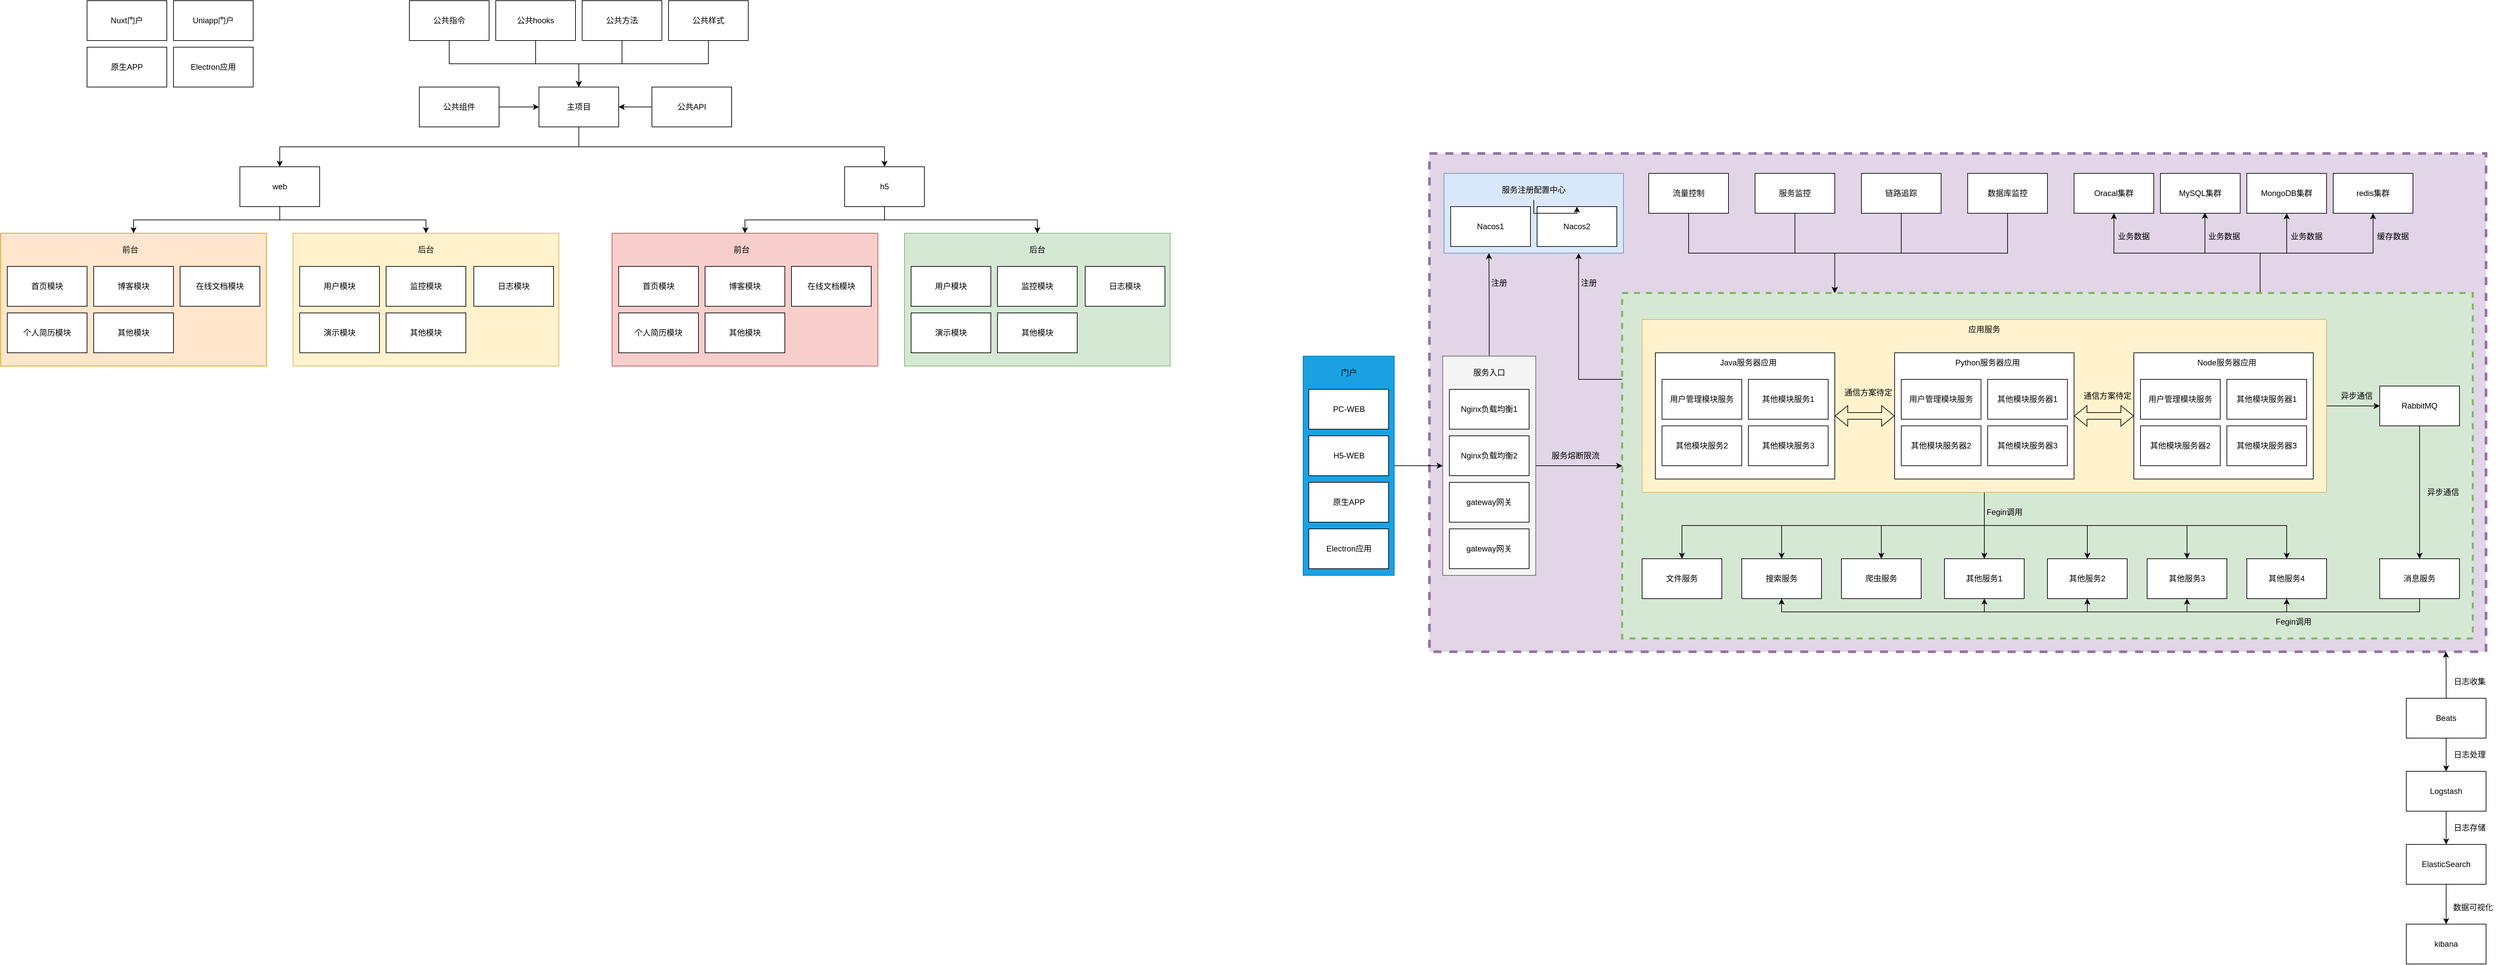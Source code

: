 <mxfile version="20.5.3" type="github">
  <diagram id="kWM6Devj3ZmCq5ZHhV0W" name="第 1 页">
    <mxGraphModel dx="3539" dy="1270" grid="1" gridSize="10" guides="1" tooltips="1" connect="1" arrows="1" fold="1" page="1" pageScale="1" pageWidth="1169" pageHeight="827" math="0" shadow="0">
      <root>
        <mxCell id="0" />
        <mxCell id="1" parent="0" />
        <mxCell id="HBnFO21-F81Gqix5t91M-166" value="" style="rounded=0;whiteSpace=wrap;html=1;strokeWidth=4;fillColor=#e1d5e7;dashed=1;strokeColor=#9673a6;" vertex="1" parent="1">
          <mxGeometry x="1770" y="340" width="1590" height="750" as="geometry" />
        </mxCell>
        <mxCell id="HBnFO21-F81Gqix5t91M-153" style="edgeStyle=orthogonalEdgeStyle;rounded=0;orthogonalLoop=1;jettySize=auto;html=1;exitX=0;exitY=0.25;exitDx=0;exitDy=0;entryX=0.75;entryY=1;entryDx=0;entryDy=0;" edge="1" parent="1" source="HBnFO21-F81Gqix5t91M-130" target="HBnFO21-F81Gqix5t91M-139">
          <mxGeometry relative="1" as="geometry" />
        </mxCell>
        <mxCell id="HBnFO21-F81Gqix5t91M-189" style="edgeStyle=orthogonalEdgeStyle;rounded=0;orthogonalLoop=1;jettySize=auto;html=1;exitX=0.75;exitY=0;exitDx=0;exitDy=0;entryX=0.5;entryY=1;entryDx=0;entryDy=0;" edge="1" parent="1" source="HBnFO21-F81Gqix5t91M-130" target="HBnFO21-F81Gqix5t91M-178">
          <mxGeometry relative="1" as="geometry" />
        </mxCell>
        <mxCell id="HBnFO21-F81Gqix5t91M-190" style="edgeStyle=orthogonalEdgeStyle;rounded=0;orthogonalLoop=1;jettySize=auto;html=1;exitX=0.75;exitY=0;exitDx=0;exitDy=0;entryX=0.558;entryY=0.983;entryDx=0;entryDy=0;entryPerimeter=0;" edge="1" parent="1" source="HBnFO21-F81Gqix5t91M-130" target="HBnFO21-F81Gqix5t91M-177">
          <mxGeometry relative="1" as="geometry" />
        </mxCell>
        <mxCell id="HBnFO21-F81Gqix5t91M-191" style="edgeStyle=orthogonalEdgeStyle;rounded=0;orthogonalLoop=1;jettySize=auto;html=1;exitX=0.75;exitY=0;exitDx=0;exitDy=0;entryX=0.5;entryY=1;entryDx=0;entryDy=0;" edge="1" parent="1" source="HBnFO21-F81Gqix5t91M-130" target="HBnFO21-F81Gqix5t91M-179">
          <mxGeometry relative="1" as="geometry" />
        </mxCell>
        <mxCell id="HBnFO21-F81Gqix5t91M-192" style="edgeStyle=orthogonalEdgeStyle;rounded=0;orthogonalLoop=1;jettySize=auto;html=1;exitX=0.75;exitY=0;exitDx=0;exitDy=0;entryX=0.5;entryY=1;entryDx=0;entryDy=0;" edge="1" parent="1" source="HBnFO21-F81Gqix5t91M-130" target="HBnFO21-F81Gqix5t91M-180">
          <mxGeometry relative="1" as="geometry" />
        </mxCell>
        <mxCell id="HBnFO21-F81Gqix5t91M-130" value="" style="rounded=0;whiteSpace=wrap;html=1;fillColor=#d5e8d4;dashed=1;strokeWidth=3;strokeColor=#82b366;" vertex="1" parent="1">
          <mxGeometry x="2060" y="550" width="1280" height="520" as="geometry" />
        </mxCell>
        <mxCell id="HBnFO21-F81Gqix5t91M-46" style="edgeStyle=orthogonalEdgeStyle;rounded=0;orthogonalLoop=1;jettySize=auto;html=1;exitX=0.5;exitY=1;exitDx=0;exitDy=0;" edge="1" parent="1" source="HBnFO21-F81Gqix5t91M-1" target="HBnFO21-F81Gqix5t91M-7">
          <mxGeometry relative="1" as="geometry" />
        </mxCell>
        <mxCell id="HBnFO21-F81Gqix5t91M-47" style="edgeStyle=orthogonalEdgeStyle;rounded=0;orthogonalLoop=1;jettySize=auto;html=1;exitX=0.5;exitY=1;exitDx=0;exitDy=0;" edge="1" parent="1" source="HBnFO21-F81Gqix5t91M-1" target="HBnFO21-F81Gqix5t91M-8">
          <mxGeometry relative="1" as="geometry" />
        </mxCell>
        <mxCell id="HBnFO21-F81Gqix5t91M-1" value="主项目" style="rounded=0;whiteSpace=wrap;html=1;" vertex="1" parent="1">
          <mxGeometry x="430" y="240" width="120" height="60" as="geometry" />
        </mxCell>
        <mxCell id="HBnFO21-F81Gqix5t91M-44" style="edgeStyle=orthogonalEdgeStyle;rounded=0;orthogonalLoop=1;jettySize=auto;html=1;exitX=0.5;exitY=1;exitDx=0;exitDy=0;entryX=0.5;entryY=0;entryDx=0;entryDy=0;" edge="1" parent="1" source="HBnFO21-F81Gqix5t91M-2" target="HBnFO21-F81Gqix5t91M-1">
          <mxGeometry relative="1" as="geometry" />
        </mxCell>
        <mxCell id="HBnFO21-F81Gqix5t91M-2" value="公共样式" style="rounded=0;whiteSpace=wrap;html=1;" vertex="1" parent="1">
          <mxGeometry x="625" y="110" width="120" height="60" as="geometry" />
        </mxCell>
        <mxCell id="HBnFO21-F81Gqix5t91M-43" style="edgeStyle=orthogonalEdgeStyle;rounded=0;orthogonalLoop=1;jettySize=auto;html=1;exitX=0.5;exitY=1;exitDx=0;exitDy=0;" edge="1" parent="1" source="HBnFO21-F81Gqix5t91M-3" target="HBnFO21-F81Gqix5t91M-1">
          <mxGeometry relative="1" as="geometry" />
        </mxCell>
        <mxCell id="HBnFO21-F81Gqix5t91M-3" value="公共方法" style="rounded=0;whiteSpace=wrap;html=1;" vertex="1" parent="1">
          <mxGeometry x="495" y="110" width="120" height="60" as="geometry" />
        </mxCell>
        <mxCell id="HBnFO21-F81Gqix5t91M-42" style="edgeStyle=orthogonalEdgeStyle;rounded=0;orthogonalLoop=1;jettySize=auto;html=1;exitX=0.5;exitY=1;exitDx=0;exitDy=0;" edge="1" parent="1" source="HBnFO21-F81Gqix5t91M-4" target="HBnFO21-F81Gqix5t91M-1">
          <mxGeometry relative="1" as="geometry" />
        </mxCell>
        <mxCell id="HBnFO21-F81Gqix5t91M-4" value="公共hooks" style="rounded=0;whiteSpace=wrap;html=1;" vertex="1" parent="1">
          <mxGeometry x="365" y="110" width="120" height="60" as="geometry" />
        </mxCell>
        <mxCell id="HBnFO21-F81Gqix5t91M-41" style="edgeStyle=orthogonalEdgeStyle;rounded=0;orthogonalLoop=1;jettySize=auto;html=1;exitX=0.5;exitY=1;exitDx=0;exitDy=0;" edge="1" parent="1" source="HBnFO21-F81Gqix5t91M-5" target="HBnFO21-F81Gqix5t91M-1">
          <mxGeometry relative="1" as="geometry" />
        </mxCell>
        <mxCell id="HBnFO21-F81Gqix5t91M-5" value="公共指令" style="rounded=0;whiteSpace=wrap;html=1;" vertex="1" parent="1">
          <mxGeometry x="235" y="110" width="120" height="60" as="geometry" />
        </mxCell>
        <mxCell id="HBnFO21-F81Gqix5t91M-45" style="edgeStyle=orthogonalEdgeStyle;rounded=0;orthogonalLoop=1;jettySize=auto;html=1;exitX=1;exitY=0.5;exitDx=0;exitDy=0;entryX=0;entryY=0.5;entryDx=0;entryDy=0;" edge="1" parent="1" source="HBnFO21-F81Gqix5t91M-6" target="HBnFO21-F81Gqix5t91M-1">
          <mxGeometry relative="1" as="geometry" />
        </mxCell>
        <mxCell id="HBnFO21-F81Gqix5t91M-6" value="公共组件" style="rounded=0;whiteSpace=wrap;html=1;" vertex="1" parent="1">
          <mxGeometry x="250" y="240" width="120" height="60" as="geometry" />
        </mxCell>
        <mxCell id="HBnFO21-F81Gqix5t91M-50" style="edgeStyle=orthogonalEdgeStyle;rounded=0;orthogonalLoop=1;jettySize=auto;html=1;exitX=0.5;exitY=1;exitDx=0;exitDy=0;entryX=0.5;entryY=0;entryDx=0;entryDy=0;" edge="1" parent="1" source="HBnFO21-F81Gqix5t91M-7" target="HBnFO21-F81Gqix5t91M-17">
          <mxGeometry relative="1" as="geometry" />
        </mxCell>
        <mxCell id="HBnFO21-F81Gqix5t91M-51" style="edgeStyle=orthogonalEdgeStyle;rounded=0;orthogonalLoop=1;jettySize=auto;html=1;exitX=0.5;exitY=1;exitDx=0;exitDy=0;entryX=0.5;entryY=0;entryDx=0;entryDy=0;" edge="1" parent="1" source="HBnFO21-F81Gqix5t91M-7" target="HBnFO21-F81Gqix5t91M-18">
          <mxGeometry relative="1" as="geometry" />
        </mxCell>
        <mxCell id="HBnFO21-F81Gqix5t91M-7" value="web" style="rounded=0;whiteSpace=wrap;html=1;" vertex="1" parent="1">
          <mxGeometry x="-20" y="360" width="120" height="60" as="geometry" />
        </mxCell>
        <mxCell id="HBnFO21-F81Gqix5t91M-52" style="edgeStyle=orthogonalEdgeStyle;rounded=0;orthogonalLoop=1;jettySize=auto;html=1;exitX=0.5;exitY=1;exitDx=0;exitDy=0;entryX=0.5;entryY=0;entryDx=0;entryDy=0;" edge="1" parent="1" source="HBnFO21-F81Gqix5t91M-8" target="HBnFO21-F81Gqix5t91M-24">
          <mxGeometry relative="1" as="geometry" />
        </mxCell>
        <mxCell id="HBnFO21-F81Gqix5t91M-53" style="edgeStyle=orthogonalEdgeStyle;rounded=0;orthogonalLoop=1;jettySize=auto;html=1;exitX=0.5;exitY=1;exitDx=0;exitDy=0;entryX=0.5;entryY=0;entryDx=0;entryDy=0;" edge="1" parent="1" source="HBnFO21-F81Gqix5t91M-8" target="HBnFO21-F81Gqix5t91M-23">
          <mxGeometry relative="1" as="geometry" />
        </mxCell>
        <mxCell id="HBnFO21-F81Gqix5t91M-8" value="h5" style="rounded=0;whiteSpace=wrap;html=1;" vertex="1" parent="1">
          <mxGeometry x="890" y="360" width="120" height="60" as="geometry" />
        </mxCell>
        <mxCell id="HBnFO21-F81Gqix5t91M-49" style="edgeStyle=orthogonalEdgeStyle;rounded=0;orthogonalLoop=1;jettySize=auto;html=1;exitX=0;exitY=0.5;exitDx=0;exitDy=0;entryX=1;entryY=0.5;entryDx=0;entryDy=0;" edge="1" parent="1" source="HBnFO21-F81Gqix5t91M-48" target="HBnFO21-F81Gqix5t91M-1">
          <mxGeometry relative="1" as="geometry" />
        </mxCell>
        <mxCell id="HBnFO21-F81Gqix5t91M-48" value="公共API" style="rounded=0;whiteSpace=wrap;html=1;" vertex="1" parent="1">
          <mxGeometry x="600" y="240" width="120" height="60" as="geometry" />
        </mxCell>
        <mxCell id="HBnFO21-F81Gqix5t91M-54" value="Nuxt门户" style="rounded=0;whiteSpace=wrap;html=1;" vertex="1" parent="1">
          <mxGeometry x="-250" y="110" width="120" height="60" as="geometry" />
        </mxCell>
        <mxCell id="HBnFO21-F81Gqix5t91M-55" value="Uniapp门户" style="rounded=0;whiteSpace=wrap;html=1;" vertex="1" parent="1">
          <mxGeometry x="-120" y="110" width="120" height="60" as="geometry" />
        </mxCell>
        <mxCell id="HBnFO21-F81Gqix5t91M-56" value="原生APP" style="rounded=0;whiteSpace=wrap;html=1;" vertex="1" parent="1">
          <mxGeometry x="-250" y="180" width="120" height="60" as="geometry" />
        </mxCell>
        <mxCell id="HBnFO21-F81Gqix5t91M-57" value="Electron应用" style="rounded=0;whiteSpace=wrap;html=1;" vertex="1" parent="1">
          <mxGeometry x="-120" y="180" width="120" height="60" as="geometry" />
        </mxCell>
        <mxCell id="HBnFO21-F81Gqix5t91M-60" value="" style="group;fillColor=#d5e8d4;strokeColor=#82b366;" vertex="1" connectable="0" parent="1">
          <mxGeometry x="980" y="460" width="400" height="200" as="geometry" />
        </mxCell>
        <mxCell id="HBnFO21-F81Gqix5t91M-23" value="" style="rounded=0;whiteSpace=wrap;html=1;container=0;fillColor=#d5e8d4;strokeColor=#82b366;" vertex="1" parent="HBnFO21-F81Gqix5t91M-60">
          <mxGeometry width="400" height="200" as="geometry" />
        </mxCell>
        <mxCell id="HBnFO21-F81Gqix5t91M-25" value="用户模块" style="rounded=0;whiteSpace=wrap;html=1;container=0;" vertex="1" parent="HBnFO21-F81Gqix5t91M-60">
          <mxGeometry x="10" y="50" width="120" height="60" as="geometry" />
        </mxCell>
        <mxCell id="HBnFO21-F81Gqix5t91M-30" value="监控模块" style="rounded=0;whiteSpace=wrap;html=1;container=0;" vertex="1" parent="HBnFO21-F81Gqix5t91M-60">
          <mxGeometry x="140" y="50" width="120" height="60" as="geometry" />
        </mxCell>
        <mxCell id="HBnFO21-F81Gqix5t91M-31" value="日志模块" style="rounded=0;whiteSpace=wrap;html=1;container=0;" vertex="1" parent="HBnFO21-F81Gqix5t91M-60">
          <mxGeometry x="272" y="50" width="120" height="60" as="geometry" />
        </mxCell>
        <mxCell id="HBnFO21-F81Gqix5t91M-33" value="演示模块" style="rounded=0;whiteSpace=wrap;html=1;container=0;" vertex="1" parent="HBnFO21-F81Gqix5t91M-60">
          <mxGeometry x="10" y="120" width="120" height="60" as="geometry" />
        </mxCell>
        <mxCell id="HBnFO21-F81Gqix5t91M-35" value="后台" style="text;html=1;strokeColor=none;fillColor=none;align=center;verticalAlign=middle;whiteSpace=wrap;rounded=0;container=0;" vertex="1" parent="HBnFO21-F81Gqix5t91M-60">
          <mxGeometry x="170" y="10" width="60" height="30" as="geometry" />
        </mxCell>
        <mxCell id="HBnFO21-F81Gqix5t91M-36" value="其他模块" style="rounded=0;whiteSpace=wrap;html=1;container=0;" vertex="1" parent="HBnFO21-F81Gqix5t91M-60">
          <mxGeometry x="140" y="120" width="120" height="60" as="geometry" />
        </mxCell>
        <mxCell id="HBnFO21-F81Gqix5t91M-61" value="" style="group;fillColor=#f8cecc;strokeColor=#b85450;" vertex="1" connectable="0" parent="1">
          <mxGeometry x="540" y="460" width="400" height="200" as="geometry" />
        </mxCell>
        <mxCell id="HBnFO21-F81Gqix5t91M-24" value="" style="rounded=0;whiteSpace=wrap;html=1;container=0;fillColor=#f8cecc;strokeColor=#b85450;" vertex="1" parent="HBnFO21-F81Gqix5t91M-61">
          <mxGeometry width="400" height="200" as="geometry" />
        </mxCell>
        <mxCell id="HBnFO21-F81Gqix5t91M-26" value="博客模块" style="rounded=0;whiteSpace=wrap;html=1;container=0;" vertex="1" parent="HBnFO21-F81Gqix5t91M-61">
          <mxGeometry x="140" y="50" width="120" height="60" as="geometry" />
        </mxCell>
        <mxCell id="HBnFO21-F81Gqix5t91M-27" value="在线文档模块" style="rounded=0;whiteSpace=wrap;html=1;container=0;" vertex="1" parent="HBnFO21-F81Gqix5t91M-61">
          <mxGeometry x="270" y="50" width="120" height="60" as="geometry" />
        </mxCell>
        <mxCell id="HBnFO21-F81Gqix5t91M-28" value="首页模块" style="rounded=0;whiteSpace=wrap;html=1;container=0;" vertex="1" parent="HBnFO21-F81Gqix5t91M-61">
          <mxGeometry x="10" y="50" width="120" height="60" as="geometry" />
        </mxCell>
        <mxCell id="HBnFO21-F81Gqix5t91M-29" value="其他模块" style="rounded=0;whiteSpace=wrap;html=1;container=0;" vertex="1" parent="HBnFO21-F81Gqix5t91M-61">
          <mxGeometry x="140" y="120" width="120" height="60" as="geometry" />
        </mxCell>
        <mxCell id="HBnFO21-F81Gqix5t91M-32" value="个人简历模块" style="rounded=0;whiteSpace=wrap;html=1;container=0;" vertex="1" parent="HBnFO21-F81Gqix5t91M-61">
          <mxGeometry x="10" y="120" width="120" height="60" as="geometry" />
        </mxCell>
        <mxCell id="HBnFO21-F81Gqix5t91M-34" value="前台" style="text;html=1;strokeColor=none;fillColor=none;align=center;verticalAlign=middle;whiteSpace=wrap;rounded=0;container=0;" vertex="1" parent="HBnFO21-F81Gqix5t91M-61">
          <mxGeometry x="165" y="10" width="60" height="30" as="geometry" />
        </mxCell>
        <mxCell id="HBnFO21-F81Gqix5t91M-62" value="" style="group;fillColor=#fff2cc;strokeColor=#d6b656;" vertex="1" connectable="0" parent="1">
          <mxGeometry x="60" y="460" width="400" height="200" as="geometry" />
        </mxCell>
        <mxCell id="HBnFO21-F81Gqix5t91M-18" value="" style="rounded=0;whiteSpace=wrap;html=1;container=0;fillColor=#fff2cc;strokeColor=#d6b656;" vertex="1" parent="HBnFO21-F81Gqix5t91M-62">
          <mxGeometry width="400" height="200" as="geometry" />
        </mxCell>
        <mxCell id="HBnFO21-F81Gqix5t91M-9" value="用户模块" style="rounded=0;whiteSpace=wrap;html=1;container=0;" vertex="1" parent="HBnFO21-F81Gqix5t91M-62">
          <mxGeometry x="10" y="50" width="120" height="60" as="geometry" />
        </mxCell>
        <mxCell id="HBnFO21-F81Gqix5t91M-14" value="监控模块" style="rounded=0;whiteSpace=wrap;html=1;container=0;" vertex="1" parent="HBnFO21-F81Gqix5t91M-62">
          <mxGeometry x="140" y="50" width="120" height="60" as="geometry" />
        </mxCell>
        <mxCell id="HBnFO21-F81Gqix5t91M-15" value="日志模块" style="rounded=0;whiteSpace=wrap;html=1;container=0;" vertex="1" parent="HBnFO21-F81Gqix5t91M-62">
          <mxGeometry x="272" y="50" width="120" height="60" as="geometry" />
        </mxCell>
        <mxCell id="HBnFO21-F81Gqix5t91M-19" value="演示模块" style="rounded=0;whiteSpace=wrap;html=1;container=0;" vertex="1" parent="HBnFO21-F81Gqix5t91M-62">
          <mxGeometry x="10" y="120" width="120" height="60" as="geometry" />
        </mxCell>
        <mxCell id="HBnFO21-F81Gqix5t91M-21" value="后台" style="text;html=1;strokeColor=none;fillColor=none;align=center;verticalAlign=middle;whiteSpace=wrap;rounded=0;container=0;" vertex="1" parent="HBnFO21-F81Gqix5t91M-62">
          <mxGeometry x="170" y="10" width="60" height="30" as="geometry" />
        </mxCell>
        <mxCell id="HBnFO21-F81Gqix5t91M-22" value="其他模块" style="rounded=0;whiteSpace=wrap;html=1;container=0;" vertex="1" parent="HBnFO21-F81Gqix5t91M-62">
          <mxGeometry x="140" y="120" width="120" height="60" as="geometry" />
        </mxCell>
        <mxCell id="HBnFO21-F81Gqix5t91M-58" value="" style="group;fillColor=#ffe6cc;strokeColor=#d79b00;" vertex="1" connectable="0" parent="1">
          <mxGeometry x="-380" y="460" width="400" height="200" as="geometry" />
        </mxCell>
        <mxCell id="HBnFO21-F81Gqix5t91M-17" value="" style="rounded=0;whiteSpace=wrap;html=1;fillColor=#ffe6cc;strokeColor=#d79b00;" vertex="1" parent="HBnFO21-F81Gqix5t91M-58">
          <mxGeometry width="400" height="200" as="geometry" />
        </mxCell>
        <mxCell id="HBnFO21-F81Gqix5t91M-10" value="博客模块" style="rounded=0;whiteSpace=wrap;html=1;" vertex="1" parent="HBnFO21-F81Gqix5t91M-58">
          <mxGeometry x="140" y="50" width="120" height="60" as="geometry" />
        </mxCell>
        <mxCell id="HBnFO21-F81Gqix5t91M-11" value="在线文档模块" style="rounded=0;whiteSpace=wrap;html=1;" vertex="1" parent="HBnFO21-F81Gqix5t91M-58">
          <mxGeometry x="270" y="50" width="120" height="60" as="geometry" />
        </mxCell>
        <mxCell id="HBnFO21-F81Gqix5t91M-12" value="首页模块" style="rounded=0;whiteSpace=wrap;html=1;" vertex="1" parent="HBnFO21-F81Gqix5t91M-58">
          <mxGeometry x="10" y="50" width="120" height="60" as="geometry" />
        </mxCell>
        <mxCell id="HBnFO21-F81Gqix5t91M-13" value="其他模块" style="rounded=0;whiteSpace=wrap;html=1;" vertex="1" parent="HBnFO21-F81Gqix5t91M-58">
          <mxGeometry x="140" y="120" width="120" height="60" as="geometry" />
        </mxCell>
        <mxCell id="HBnFO21-F81Gqix5t91M-16" value="个人简历模块" style="rounded=0;whiteSpace=wrap;html=1;" vertex="1" parent="HBnFO21-F81Gqix5t91M-58">
          <mxGeometry x="10" y="120" width="120" height="60" as="geometry" />
        </mxCell>
        <mxCell id="HBnFO21-F81Gqix5t91M-20" value="前台" style="text;html=1;strokeColor=none;fillColor=none;align=center;verticalAlign=middle;whiteSpace=wrap;rounded=0;" vertex="1" parent="HBnFO21-F81Gqix5t91M-58">
          <mxGeometry x="165" y="10" width="60" height="30" as="geometry" />
        </mxCell>
        <mxCell id="HBnFO21-F81Gqix5t91M-110" style="edgeStyle=orthogonalEdgeStyle;rounded=0;orthogonalLoop=1;jettySize=auto;html=1;exitX=0.5;exitY=1;exitDx=0;exitDy=0;entryX=0.5;entryY=0;entryDx=0;entryDy=0;" edge="1" parent="1" source="HBnFO21-F81Gqix5t91M-78" target="HBnFO21-F81Gqix5t91M-88">
          <mxGeometry relative="1" as="geometry" />
        </mxCell>
        <mxCell id="HBnFO21-F81Gqix5t91M-111" style="edgeStyle=orthogonalEdgeStyle;rounded=0;orthogonalLoop=1;jettySize=auto;html=1;exitX=0.5;exitY=1;exitDx=0;exitDy=0;entryX=0.5;entryY=0;entryDx=0;entryDy=0;" edge="1" parent="1" source="HBnFO21-F81Gqix5t91M-78" target="HBnFO21-F81Gqix5t91M-87">
          <mxGeometry relative="1" as="geometry" />
        </mxCell>
        <mxCell id="HBnFO21-F81Gqix5t91M-112" style="edgeStyle=orthogonalEdgeStyle;rounded=0;orthogonalLoop=1;jettySize=auto;html=1;exitX=0.5;exitY=1;exitDx=0;exitDy=0;" edge="1" parent="1" source="HBnFO21-F81Gqix5t91M-78" target="HBnFO21-F81Gqix5t91M-86">
          <mxGeometry relative="1" as="geometry" />
        </mxCell>
        <mxCell id="HBnFO21-F81Gqix5t91M-113" style="edgeStyle=orthogonalEdgeStyle;rounded=0;orthogonalLoop=1;jettySize=auto;html=1;exitX=0.5;exitY=1;exitDx=0;exitDy=0;" edge="1" parent="1" source="HBnFO21-F81Gqix5t91M-78" target="HBnFO21-F81Gqix5t91M-90">
          <mxGeometry relative="1" as="geometry" />
        </mxCell>
        <mxCell id="HBnFO21-F81Gqix5t91M-120" style="edgeStyle=orthogonalEdgeStyle;rounded=0;orthogonalLoop=1;jettySize=auto;html=1;exitX=1;exitY=0.5;exitDx=0;exitDy=0;entryX=0;entryY=0.5;entryDx=0;entryDy=0;" edge="1" parent="1" source="HBnFO21-F81Gqix5t91M-78" target="HBnFO21-F81Gqix5t91M-119">
          <mxGeometry relative="1" as="geometry" />
        </mxCell>
        <mxCell id="HBnFO21-F81Gqix5t91M-197" style="edgeStyle=orthogonalEdgeStyle;rounded=0;orthogonalLoop=1;jettySize=auto;html=1;exitX=0.5;exitY=1;exitDx=0;exitDy=0;" edge="1" parent="1" source="HBnFO21-F81Gqix5t91M-78" target="HBnFO21-F81Gqix5t91M-194">
          <mxGeometry relative="1" as="geometry" />
        </mxCell>
        <mxCell id="HBnFO21-F81Gqix5t91M-198" style="edgeStyle=orthogonalEdgeStyle;rounded=0;orthogonalLoop=1;jettySize=auto;html=1;exitX=0.5;exitY=1;exitDx=0;exitDy=0;entryX=0.5;entryY=0;entryDx=0;entryDy=0;" edge="1" parent="1" source="HBnFO21-F81Gqix5t91M-78" target="HBnFO21-F81Gqix5t91M-195">
          <mxGeometry relative="1" as="geometry" />
        </mxCell>
        <mxCell id="HBnFO21-F81Gqix5t91M-199" style="edgeStyle=orthogonalEdgeStyle;rounded=0;orthogonalLoop=1;jettySize=auto;html=1;exitX=0.5;exitY=1;exitDx=0;exitDy=0;entryX=0.5;entryY=0;entryDx=0;entryDy=0;" edge="1" parent="1" source="HBnFO21-F81Gqix5t91M-78" target="HBnFO21-F81Gqix5t91M-196">
          <mxGeometry relative="1" as="geometry" />
        </mxCell>
        <mxCell id="HBnFO21-F81Gqix5t91M-78" value="" style="rounded=0;whiteSpace=wrap;html=1;fillColor=#fff2cc;strokeColor=#d6b656;" vertex="1" parent="1">
          <mxGeometry x="2090" y="590" width="1030" height="260" as="geometry" />
        </mxCell>
        <mxCell id="HBnFO21-F81Gqix5t91M-86" value="文件服务" style="rounded=0;whiteSpace=wrap;html=1;" vertex="1" parent="1">
          <mxGeometry x="2090" y="950" width="120" height="60" as="geometry" />
        </mxCell>
        <mxCell id="HBnFO21-F81Gqix5t91M-87" value="搜索服务" style="rounded=0;whiteSpace=wrap;html=1;" vertex="1" parent="1">
          <mxGeometry x="2240" y="950" width="120" height="60" as="geometry" />
        </mxCell>
        <mxCell id="HBnFO21-F81Gqix5t91M-88" value="爬虫服务" style="rounded=0;whiteSpace=wrap;html=1;" vertex="1" parent="1">
          <mxGeometry x="2390" y="950" width="120" height="60" as="geometry" />
        </mxCell>
        <mxCell id="HBnFO21-F81Gqix5t91M-124" style="edgeStyle=orthogonalEdgeStyle;rounded=0;orthogonalLoop=1;jettySize=auto;html=1;exitX=0.5;exitY=1;exitDx=0;exitDy=0;entryX=0.5;entryY=1;entryDx=0;entryDy=0;" edge="1" parent="1" source="HBnFO21-F81Gqix5t91M-89" target="HBnFO21-F81Gqix5t91M-87">
          <mxGeometry relative="1" as="geometry" />
        </mxCell>
        <mxCell id="HBnFO21-F81Gqix5t91M-125" style="edgeStyle=orthogonalEdgeStyle;rounded=0;orthogonalLoop=1;jettySize=auto;html=1;exitX=0.5;exitY=1;exitDx=0;exitDy=0;entryX=0.5;entryY=1;entryDx=0;entryDy=0;" edge="1" parent="1" source="HBnFO21-F81Gqix5t91M-89" target="HBnFO21-F81Gqix5t91M-90">
          <mxGeometry relative="1" as="geometry" />
        </mxCell>
        <mxCell id="HBnFO21-F81Gqix5t91M-200" style="edgeStyle=orthogonalEdgeStyle;rounded=0;orthogonalLoop=1;jettySize=auto;html=1;exitX=0.5;exitY=1;exitDx=0;exitDy=0;entryX=0.5;entryY=1;entryDx=0;entryDy=0;" edge="1" parent="1" source="HBnFO21-F81Gqix5t91M-89" target="HBnFO21-F81Gqix5t91M-194">
          <mxGeometry relative="1" as="geometry" />
        </mxCell>
        <mxCell id="HBnFO21-F81Gqix5t91M-201" style="edgeStyle=orthogonalEdgeStyle;rounded=0;orthogonalLoop=1;jettySize=auto;html=1;exitX=0.5;exitY=1;exitDx=0;exitDy=0;entryX=0.5;entryY=1;entryDx=0;entryDy=0;" edge="1" parent="1" source="HBnFO21-F81Gqix5t91M-89" target="HBnFO21-F81Gqix5t91M-195">
          <mxGeometry relative="1" as="geometry" />
        </mxCell>
        <mxCell id="HBnFO21-F81Gqix5t91M-202" style="edgeStyle=orthogonalEdgeStyle;rounded=0;orthogonalLoop=1;jettySize=auto;html=1;exitX=0.5;exitY=1;exitDx=0;exitDy=0;entryX=0.5;entryY=1;entryDx=0;entryDy=0;" edge="1" parent="1" source="HBnFO21-F81Gqix5t91M-89" target="HBnFO21-F81Gqix5t91M-196">
          <mxGeometry relative="1" as="geometry" />
        </mxCell>
        <mxCell id="HBnFO21-F81Gqix5t91M-89" value="消息服务" style="rounded=0;whiteSpace=wrap;html=1;" vertex="1" parent="1">
          <mxGeometry x="3200" y="950" width="120" height="60" as="geometry" />
        </mxCell>
        <mxCell id="HBnFO21-F81Gqix5t91M-90" value="其他服务1" style="rounded=0;whiteSpace=wrap;html=1;" vertex="1" parent="1">
          <mxGeometry x="2545" y="950" width="120" height="60" as="geometry" />
        </mxCell>
        <mxCell id="HBnFO21-F81Gqix5t91M-91" value="应用服务" style="text;html=1;strokeColor=none;fillColor=none;align=center;verticalAlign=middle;whiteSpace=wrap;rounded=0;" vertex="1" parent="1">
          <mxGeometry x="2575" y="590" width="60" height="30" as="geometry" />
        </mxCell>
        <mxCell id="HBnFO21-F81Gqix5t91M-93" value="" style="group" vertex="1" connectable="0" parent="1">
          <mxGeometry x="2110" y="640" width="270" height="190" as="geometry" />
        </mxCell>
        <mxCell id="HBnFO21-F81Gqix5t91M-84" value="" style="rounded=0;whiteSpace=wrap;html=1;" vertex="1" parent="HBnFO21-F81Gqix5t91M-93">
          <mxGeometry width="270" height="190" as="geometry" />
        </mxCell>
        <mxCell id="HBnFO21-F81Gqix5t91M-79" value="用户管理模块服务" style="rounded=0;whiteSpace=wrap;html=1;" vertex="1" parent="HBnFO21-F81Gqix5t91M-93">
          <mxGeometry x="10" y="40" width="120" height="60" as="geometry" />
        </mxCell>
        <mxCell id="HBnFO21-F81Gqix5t91M-80" value="其他模块服务1" style="rounded=0;whiteSpace=wrap;html=1;" vertex="1" parent="HBnFO21-F81Gqix5t91M-93">
          <mxGeometry x="140" y="40" width="120" height="60" as="geometry" />
        </mxCell>
        <mxCell id="HBnFO21-F81Gqix5t91M-81" value="其他模块服务2" style="rounded=0;whiteSpace=wrap;html=1;" vertex="1" parent="HBnFO21-F81Gqix5t91M-93">
          <mxGeometry x="10" y="110" width="120" height="60" as="geometry" />
        </mxCell>
        <mxCell id="HBnFO21-F81Gqix5t91M-82" value="其他模块服务3" style="rounded=0;whiteSpace=wrap;html=1;" vertex="1" parent="HBnFO21-F81Gqix5t91M-93">
          <mxGeometry x="140" y="110" width="120" height="60" as="geometry" />
        </mxCell>
        <mxCell id="HBnFO21-F81Gqix5t91M-83" value="Java服务器应用" style="text;html=1;strokeColor=none;fillColor=none;align=center;verticalAlign=middle;whiteSpace=wrap;rounded=0;" vertex="1" parent="HBnFO21-F81Gqix5t91M-93">
          <mxGeometry x="90" width="100" height="30" as="geometry" />
        </mxCell>
        <mxCell id="HBnFO21-F81Gqix5t91M-94" value="" style="group" vertex="1" connectable="0" parent="1">
          <mxGeometry x="2470" y="640" width="270" height="190" as="geometry" />
        </mxCell>
        <mxCell id="HBnFO21-F81Gqix5t91M-95" value="" style="rounded=0;whiteSpace=wrap;html=1;" vertex="1" parent="HBnFO21-F81Gqix5t91M-94">
          <mxGeometry width="270" height="190" as="geometry" />
        </mxCell>
        <mxCell id="HBnFO21-F81Gqix5t91M-96" value="用户管理模块服务" style="rounded=0;whiteSpace=wrap;html=1;" vertex="1" parent="HBnFO21-F81Gqix5t91M-94">
          <mxGeometry x="10" y="40" width="120" height="60" as="geometry" />
        </mxCell>
        <mxCell id="HBnFO21-F81Gqix5t91M-97" value="其他模块服务器1" style="rounded=0;whiteSpace=wrap;html=1;" vertex="1" parent="HBnFO21-F81Gqix5t91M-94">
          <mxGeometry x="140" y="40" width="120" height="60" as="geometry" />
        </mxCell>
        <mxCell id="HBnFO21-F81Gqix5t91M-98" value="其他模块服务器2" style="rounded=0;whiteSpace=wrap;html=1;" vertex="1" parent="HBnFO21-F81Gqix5t91M-94">
          <mxGeometry x="10" y="110" width="120" height="60" as="geometry" />
        </mxCell>
        <mxCell id="HBnFO21-F81Gqix5t91M-99" value="其他模块服务器3" style="rounded=0;whiteSpace=wrap;html=1;" vertex="1" parent="HBnFO21-F81Gqix5t91M-94">
          <mxGeometry x="140" y="110" width="120" height="60" as="geometry" />
        </mxCell>
        <mxCell id="HBnFO21-F81Gqix5t91M-100" value="Python服务器应用" style="text;html=1;strokeColor=none;fillColor=none;align=center;verticalAlign=middle;whiteSpace=wrap;rounded=0;" vertex="1" parent="HBnFO21-F81Gqix5t91M-94">
          <mxGeometry x="90" width="100" height="30" as="geometry" />
        </mxCell>
        <mxCell id="HBnFO21-F81Gqix5t91M-101" value="" style="group" vertex="1" connectable="0" parent="1">
          <mxGeometry x="2830" y="640" width="270" height="190" as="geometry" />
        </mxCell>
        <mxCell id="HBnFO21-F81Gqix5t91M-102" value="" style="rounded=0;whiteSpace=wrap;html=1;" vertex="1" parent="HBnFO21-F81Gqix5t91M-101">
          <mxGeometry width="270" height="190" as="geometry" />
        </mxCell>
        <mxCell id="HBnFO21-F81Gqix5t91M-103" value="用户管理模块服务" style="rounded=0;whiteSpace=wrap;html=1;" vertex="1" parent="HBnFO21-F81Gqix5t91M-101">
          <mxGeometry x="10" y="40" width="120" height="60" as="geometry" />
        </mxCell>
        <mxCell id="HBnFO21-F81Gqix5t91M-104" value="其他模块服务器1" style="rounded=0;whiteSpace=wrap;html=1;" vertex="1" parent="HBnFO21-F81Gqix5t91M-101">
          <mxGeometry x="140" y="40" width="120" height="60" as="geometry" />
        </mxCell>
        <mxCell id="HBnFO21-F81Gqix5t91M-105" value="其他模块服务器2" style="rounded=0;whiteSpace=wrap;html=1;" vertex="1" parent="HBnFO21-F81Gqix5t91M-101">
          <mxGeometry x="10" y="110" width="120" height="60" as="geometry" />
        </mxCell>
        <mxCell id="HBnFO21-F81Gqix5t91M-106" value="其他模块服务器3" style="rounded=0;whiteSpace=wrap;html=1;" vertex="1" parent="HBnFO21-F81Gqix5t91M-101">
          <mxGeometry x="140" y="110" width="120" height="60" as="geometry" />
        </mxCell>
        <mxCell id="HBnFO21-F81Gqix5t91M-107" value="Node服务器应用" style="text;html=1;strokeColor=none;fillColor=none;align=center;verticalAlign=middle;whiteSpace=wrap;rounded=0;" vertex="1" parent="HBnFO21-F81Gqix5t91M-101">
          <mxGeometry x="90" width="100" height="30" as="geometry" />
        </mxCell>
        <mxCell id="HBnFO21-F81Gqix5t91M-116" value="Fegin调用" style="text;html=1;align=center;verticalAlign=middle;resizable=0;points=[];autosize=1;strokeColor=none;fillColor=none;" vertex="1" parent="1">
          <mxGeometry x="2595" y="865" width="80" height="30" as="geometry" />
        </mxCell>
        <mxCell id="HBnFO21-F81Gqix5t91M-122" style="edgeStyle=orthogonalEdgeStyle;rounded=0;orthogonalLoop=1;jettySize=auto;html=1;exitX=0.5;exitY=1;exitDx=0;exitDy=0;entryX=0.5;entryY=0;entryDx=0;entryDy=0;" edge="1" parent="1" source="HBnFO21-F81Gqix5t91M-119" target="HBnFO21-F81Gqix5t91M-89">
          <mxGeometry relative="1" as="geometry" />
        </mxCell>
        <mxCell id="HBnFO21-F81Gqix5t91M-119" value="RabbitMQ" style="rounded=0;whiteSpace=wrap;html=1;" vertex="1" parent="1">
          <mxGeometry x="3200" y="690" width="120" height="60" as="geometry" />
        </mxCell>
        <mxCell id="HBnFO21-F81Gqix5t91M-121" value="异步通信" style="text;html=1;align=center;verticalAlign=middle;resizable=0;points=[];autosize=1;strokeColor=none;fillColor=none;" vertex="1" parent="1">
          <mxGeometry x="3130" y="690" width="70" height="30" as="geometry" />
        </mxCell>
        <mxCell id="HBnFO21-F81Gqix5t91M-123" value="异步通信" style="text;html=1;align=center;verticalAlign=middle;resizable=0;points=[];autosize=1;strokeColor=none;fillColor=none;" vertex="1" parent="1">
          <mxGeometry x="3260" y="835" width="70" height="30" as="geometry" />
        </mxCell>
        <mxCell id="HBnFO21-F81Gqix5t91M-126" value="Fegin调用" style="text;html=1;align=center;verticalAlign=middle;resizable=0;points=[];autosize=1;strokeColor=none;fillColor=none;" vertex="1" parent="1">
          <mxGeometry x="3030" y="1030" width="80" height="30" as="geometry" />
        </mxCell>
        <mxCell id="HBnFO21-F81Gqix5t91M-128" style="edgeStyle=orthogonalEdgeStyle;rounded=0;orthogonalLoop=1;jettySize=auto;html=1;exitX=1;exitY=0.5;exitDx=0;exitDy=0;entryX=0;entryY=0.5;entryDx=0;entryDy=0;" edge="1" parent="1" source="HBnFO21-F81Gqix5t91M-67" target="HBnFO21-F81Gqix5t91M-75">
          <mxGeometry relative="1" as="geometry" />
        </mxCell>
        <mxCell id="HBnFO21-F81Gqix5t91M-67" value="" style="rounded=0;whiteSpace=wrap;html=1;container=0;fillColor=#1ba1e2;fontColor=#ffffff;strokeColor=#006EAF;" vertex="1" parent="1">
          <mxGeometry x="1580" y="645" width="137" height="330" as="geometry" />
        </mxCell>
        <mxCell id="HBnFO21-F81Gqix5t91M-63" value="PC-WEB" style="rounded=0;whiteSpace=wrap;html=1;container=0;" vertex="1" parent="1">
          <mxGeometry x="1588.5" y="695" width="120" height="60" as="geometry" />
        </mxCell>
        <mxCell id="HBnFO21-F81Gqix5t91M-64" value="H5-WEB" style="rounded=0;whiteSpace=wrap;html=1;container=0;" vertex="1" parent="1">
          <mxGeometry x="1588.5" y="765" width="120" height="60" as="geometry" />
        </mxCell>
        <mxCell id="HBnFO21-F81Gqix5t91M-65" value="原生APP" style="rounded=0;whiteSpace=wrap;html=1;container=0;" vertex="1" parent="1">
          <mxGeometry x="1588.5" y="835" width="120" height="60" as="geometry" />
        </mxCell>
        <mxCell id="HBnFO21-F81Gqix5t91M-66" value="Electron应用" style="rounded=0;whiteSpace=wrap;html=1;container=0;" vertex="1" parent="1">
          <mxGeometry x="1588.5" y="905" width="120" height="60" as="geometry" />
        </mxCell>
        <mxCell id="HBnFO21-F81Gqix5t91M-68" value="门户" style="text;html=1;strokeColor=none;fillColor=none;align=center;verticalAlign=middle;whiteSpace=wrap;rounded=0;container=0;" vertex="1" parent="1">
          <mxGeometry x="1618.5" y="655" width="60" height="30" as="geometry" />
        </mxCell>
        <mxCell id="HBnFO21-F81Gqix5t91M-149" style="edgeStyle=orthogonalEdgeStyle;rounded=0;orthogonalLoop=1;jettySize=auto;html=1;exitX=1;exitY=0.5;exitDx=0;exitDy=0;entryX=0;entryY=0.5;entryDx=0;entryDy=0;" edge="1" parent="1" source="HBnFO21-F81Gqix5t91M-75" target="HBnFO21-F81Gqix5t91M-130">
          <mxGeometry relative="1" as="geometry" />
        </mxCell>
        <mxCell id="HBnFO21-F81Gqix5t91M-193" style="edgeStyle=orthogonalEdgeStyle;rounded=0;orthogonalLoop=1;jettySize=auto;html=1;exitX=0.5;exitY=0;exitDx=0;exitDy=0;entryX=0.25;entryY=1;entryDx=0;entryDy=0;" edge="1" parent="1" source="HBnFO21-F81Gqix5t91M-75" target="HBnFO21-F81Gqix5t91M-139">
          <mxGeometry relative="1" as="geometry" />
        </mxCell>
        <mxCell id="HBnFO21-F81Gqix5t91M-75" value="" style="rounded=0;whiteSpace=wrap;html=1;container=0;fillColor=#f5f5f5;fontColor=#333333;strokeColor=#666666;" vertex="1" parent="1">
          <mxGeometry x="1790" y="645" width="140" height="330" as="geometry" />
        </mxCell>
        <mxCell id="HBnFO21-F81Gqix5t91M-71" value="Nginx负载均衡1" style="rounded=0;whiteSpace=wrap;html=1;container=0;" vertex="1" parent="1">
          <mxGeometry x="1800" y="695" width="120" height="60" as="geometry" />
        </mxCell>
        <mxCell id="HBnFO21-F81Gqix5t91M-72" value="Nginx负载均衡2" style="rounded=0;whiteSpace=wrap;html=1;container=0;" vertex="1" parent="1">
          <mxGeometry x="1800" y="765" width="120" height="60" as="geometry" />
        </mxCell>
        <mxCell id="HBnFO21-F81Gqix5t91M-73" value="gateway网关" style="rounded=0;whiteSpace=wrap;html=1;container=0;" vertex="1" parent="1">
          <mxGeometry x="1800" y="835" width="120" height="60" as="geometry" />
        </mxCell>
        <mxCell id="HBnFO21-F81Gqix5t91M-74" value="gateway网关" style="rounded=0;whiteSpace=wrap;html=1;container=0;" vertex="1" parent="1">
          <mxGeometry x="1800" y="905" width="120" height="60" as="geometry" />
        </mxCell>
        <mxCell id="HBnFO21-F81Gqix5t91M-76" value="服务入口" style="text;html=1;strokeColor=none;fillColor=none;align=center;verticalAlign=middle;whiteSpace=wrap;rounded=0;container=0;" vertex="1" parent="1">
          <mxGeometry x="1830" y="655" width="60" height="30" as="geometry" />
        </mxCell>
        <mxCell id="HBnFO21-F81Gqix5t91M-134" value="" style="shape=flexArrow;endArrow=classic;startArrow=classic;html=1;rounded=0;entryX=0;entryY=0.5;entryDx=0;entryDy=0;exitX=1;exitY=0.5;exitDx=0;exitDy=0;" edge="1" parent="1" source="HBnFO21-F81Gqix5t91M-84" target="HBnFO21-F81Gqix5t91M-95">
          <mxGeometry width="100" height="100" relative="1" as="geometry">
            <mxPoint x="2460" y="910" as="sourcePoint" />
            <mxPoint x="2560" y="810" as="targetPoint" />
          </mxGeometry>
        </mxCell>
        <mxCell id="HBnFO21-F81Gqix5t91M-135" value="" style="shape=flexArrow;endArrow=classic;startArrow=classic;html=1;rounded=0;entryX=1;entryY=0.5;entryDx=0;entryDy=0;exitX=0;exitY=0.5;exitDx=0;exitDy=0;" edge="1" parent="1" source="HBnFO21-F81Gqix5t91M-102" target="HBnFO21-F81Gqix5t91M-95">
          <mxGeometry width="100" height="100" relative="1" as="geometry">
            <mxPoint x="2390" y="745" as="sourcePoint" />
            <mxPoint x="2480" y="745" as="targetPoint" />
          </mxGeometry>
        </mxCell>
        <mxCell id="HBnFO21-F81Gqix5t91M-136" value="通信方案待定" style="text;html=1;align=center;verticalAlign=middle;resizable=0;points=[];autosize=1;strokeColor=none;fillColor=none;" vertex="1" parent="1">
          <mxGeometry x="2380" y="685" width="100" height="30" as="geometry" />
        </mxCell>
        <mxCell id="HBnFO21-F81Gqix5t91M-137" value="通信方案待定" style="text;html=1;align=center;verticalAlign=middle;resizable=0;points=[];autosize=1;strokeColor=none;fillColor=none;" vertex="1" parent="1">
          <mxGeometry x="2740" y="690" width="100" height="30" as="geometry" />
        </mxCell>
        <mxCell id="HBnFO21-F81Gqix5t91M-143" value="" style="group;fillColor=#dae8fc;strokeColor=#6c8ebf;" vertex="1" connectable="0" parent="1">
          <mxGeometry x="1792" y="370" width="270" height="120" as="geometry" />
        </mxCell>
        <mxCell id="HBnFO21-F81Gqix5t91M-139" value="" style="rounded=0;whiteSpace=wrap;html=1;strokeWidth=1;fillColor=#dae8fc;strokeColor=#6c8ebf;" vertex="1" parent="HBnFO21-F81Gqix5t91M-143">
          <mxGeometry width="270" height="120" as="geometry" />
        </mxCell>
        <mxCell id="HBnFO21-F81Gqix5t91M-140" value="Nacos1" style="rounded=0;whiteSpace=wrap;html=1;strokeWidth=1;fillColor=default;" vertex="1" parent="HBnFO21-F81Gqix5t91M-143">
          <mxGeometry x="10" y="50" width="120" height="60" as="geometry" />
        </mxCell>
        <mxCell id="HBnFO21-F81Gqix5t91M-141" value="Nacos2" style="rounded=0;whiteSpace=wrap;html=1;strokeWidth=1;fillColor=default;" vertex="1" parent="HBnFO21-F81Gqix5t91M-143">
          <mxGeometry x="140" y="50" width="120" height="60" as="geometry" />
        </mxCell>
        <mxCell id="HBnFO21-F81Gqix5t91M-218" value="" style="edgeStyle=orthogonalEdgeStyle;rounded=0;orthogonalLoop=1;jettySize=auto;html=1;" edge="1" parent="HBnFO21-F81Gqix5t91M-143" source="HBnFO21-F81Gqix5t91M-142" target="HBnFO21-F81Gqix5t91M-141">
          <mxGeometry relative="1" as="geometry" />
        </mxCell>
        <mxCell id="HBnFO21-F81Gqix5t91M-142" value="服务注册配置中心" style="text;html=1;strokeColor=none;fillColor=none;align=center;verticalAlign=middle;whiteSpace=wrap;rounded=0;strokeWidth=1;" vertex="1" parent="HBnFO21-F81Gqix5t91M-143">
          <mxGeometry x="85" y="10" width="100" height="30" as="geometry" />
        </mxCell>
        <mxCell id="HBnFO21-F81Gqix5t91M-144" value="服务熔断限流" style="text;html=1;strokeColor=none;fillColor=none;align=center;verticalAlign=middle;whiteSpace=wrap;rounded=0;strokeWidth=1;horizontal=1;" vertex="1" parent="1">
          <mxGeometry x="1950" y="780" width="80" height="30" as="geometry" />
        </mxCell>
        <mxCell id="HBnFO21-F81Gqix5t91M-154" value="注册" style="text;html=1;strokeColor=none;fillColor=none;align=center;verticalAlign=middle;whiteSpace=wrap;rounded=0;strokeWidth=1;horizontal=1;" vertex="1" parent="1">
          <mxGeometry x="1860" y="520" width="30" height="30" as="geometry" />
        </mxCell>
        <mxCell id="HBnFO21-F81Gqix5t91M-155" value="注册" style="text;html=1;strokeColor=none;fillColor=none;align=center;verticalAlign=middle;whiteSpace=wrap;rounded=0;strokeWidth=1;horizontal=1;" vertex="1" parent="1">
          <mxGeometry x="1990" y="522.5" width="40" height="25" as="geometry" />
        </mxCell>
        <mxCell id="HBnFO21-F81Gqix5t91M-167" style="edgeStyle=orthogonalEdgeStyle;rounded=0;orthogonalLoop=1;jettySize=auto;html=1;exitX=0.5;exitY=1;exitDx=0;exitDy=0;entryX=0.25;entryY=0;entryDx=0;entryDy=0;" edge="1" parent="1" source="HBnFO21-F81Gqix5t91M-156" target="HBnFO21-F81Gqix5t91M-130">
          <mxGeometry relative="1" as="geometry" />
        </mxCell>
        <mxCell id="HBnFO21-F81Gqix5t91M-156" value="流量控制" style="rounded=0;whiteSpace=wrap;html=1;strokeWidth=1;fillColor=default;" vertex="1" parent="1">
          <mxGeometry x="2100" y="370" width="120" height="60" as="geometry" />
        </mxCell>
        <mxCell id="HBnFO21-F81Gqix5t91M-170" style="edgeStyle=orthogonalEdgeStyle;rounded=0;orthogonalLoop=1;jettySize=auto;html=1;exitX=0.5;exitY=1;exitDx=0;exitDy=0;entryX=0.25;entryY=0;entryDx=0;entryDy=0;" edge="1" parent="1" source="HBnFO21-F81Gqix5t91M-157" target="HBnFO21-F81Gqix5t91M-130">
          <mxGeometry relative="1" as="geometry" />
        </mxCell>
        <mxCell id="HBnFO21-F81Gqix5t91M-157" value="服务监控" style="rounded=0;whiteSpace=wrap;html=1;strokeWidth=1;fillColor=default;" vertex="1" parent="1">
          <mxGeometry x="2260" y="370" width="120" height="60" as="geometry" />
        </mxCell>
        <mxCell id="HBnFO21-F81Gqix5t91M-173" style="edgeStyle=orthogonalEdgeStyle;rounded=0;orthogonalLoop=1;jettySize=auto;html=1;exitX=0.5;exitY=1;exitDx=0;exitDy=0;entryX=0.25;entryY=0;entryDx=0;entryDy=0;" edge="1" parent="1" source="HBnFO21-F81Gqix5t91M-158" target="HBnFO21-F81Gqix5t91M-130">
          <mxGeometry relative="1" as="geometry" />
        </mxCell>
        <mxCell id="HBnFO21-F81Gqix5t91M-158" value="链路追踪" style="rounded=0;whiteSpace=wrap;html=1;strokeWidth=1;fillColor=default;" vertex="1" parent="1">
          <mxGeometry x="2420" y="370" width="120" height="60" as="geometry" />
        </mxCell>
        <mxCell id="HBnFO21-F81Gqix5t91M-176" style="edgeStyle=orthogonalEdgeStyle;rounded=0;orthogonalLoop=1;jettySize=auto;html=1;exitX=0.5;exitY=1;exitDx=0;exitDy=0;entryX=0.25;entryY=0;entryDx=0;entryDy=0;" edge="1" parent="1" source="HBnFO21-F81Gqix5t91M-159" target="HBnFO21-F81Gqix5t91M-130">
          <mxGeometry relative="1" as="geometry" />
        </mxCell>
        <mxCell id="HBnFO21-F81Gqix5t91M-159" value="数据库监控" style="rounded=0;whiteSpace=wrap;html=1;strokeWidth=1;fillColor=default;" vertex="1" parent="1">
          <mxGeometry x="2580" y="370" width="120" height="60" as="geometry" />
        </mxCell>
        <mxCell id="HBnFO21-F81Gqix5t91M-177" value="MySQL集群" style="rounded=0;whiteSpace=wrap;html=1;strokeWidth=1;fillColor=default;" vertex="1" parent="1">
          <mxGeometry x="2870" y="370" width="120" height="60" as="geometry" />
        </mxCell>
        <mxCell id="HBnFO21-F81Gqix5t91M-178" value="Oracal集群" style="rounded=0;whiteSpace=wrap;html=1;strokeWidth=1;fillColor=default;" vertex="1" parent="1">
          <mxGeometry x="2740" y="370" width="120" height="60" as="geometry" />
        </mxCell>
        <mxCell id="HBnFO21-F81Gqix5t91M-179" value="MongoDB集群" style="rounded=0;whiteSpace=wrap;html=1;strokeWidth=1;fillColor=default;" vertex="1" parent="1">
          <mxGeometry x="3000" y="370" width="120" height="60" as="geometry" />
        </mxCell>
        <mxCell id="HBnFO21-F81Gqix5t91M-180" value="redis集群" style="rounded=0;whiteSpace=wrap;html=1;strokeWidth=1;fillColor=default;" vertex="1" parent="1">
          <mxGeometry x="3130" y="370" width="120" height="60" as="geometry" />
        </mxCell>
        <mxCell id="HBnFO21-F81Gqix5t91M-185" value="业务数据" style="text;html=1;strokeColor=none;fillColor=none;align=center;verticalAlign=middle;whiteSpace=wrap;rounded=0;dashed=1;strokeWidth=4;" vertex="1" parent="1">
          <mxGeometry x="2800" y="450" width="60" height="30" as="geometry" />
        </mxCell>
        <mxCell id="HBnFO21-F81Gqix5t91M-186" value="业务数据" style="text;html=1;strokeColor=none;fillColor=none;align=center;verticalAlign=middle;whiteSpace=wrap;rounded=0;dashed=1;strokeWidth=4;" vertex="1" parent="1">
          <mxGeometry x="2936" y="450" width="60" height="30" as="geometry" />
        </mxCell>
        <mxCell id="HBnFO21-F81Gqix5t91M-187" value="业务数据" style="text;html=1;strokeColor=none;fillColor=none;align=center;verticalAlign=middle;whiteSpace=wrap;rounded=0;dashed=1;strokeWidth=4;" vertex="1" parent="1">
          <mxGeometry x="3060" y="450" width="60" height="30" as="geometry" />
        </mxCell>
        <mxCell id="HBnFO21-F81Gqix5t91M-188" value="缓存数据" style="text;html=1;strokeColor=none;fillColor=none;align=center;verticalAlign=middle;whiteSpace=wrap;rounded=0;dashed=1;strokeWidth=4;" vertex="1" parent="1">
          <mxGeometry x="3190" y="450" width="60" height="30" as="geometry" />
        </mxCell>
        <mxCell id="HBnFO21-F81Gqix5t91M-194" value="其他服务2" style="rounded=0;whiteSpace=wrap;html=1;" vertex="1" parent="1">
          <mxGeometry x="2700" y="950" width="120" height="60" as="geometry" />
        </mxCell>
        <mxCell id="HBnFO21-F81Gqix5t91M-195" value="其他服务3" style="rounded=0;whiteSpace=wrap;html=1;" vertex="1" parent="1">
          <mxGeometry x="2850" y="950" width="120" height="60" as="geometry" />
        </mxCell>
        <mxCell id="HBnFO21-F81Gqix5t91M-196" value="其他服务4" style="rounded=0;whiteSpace=wrap;html=1;" vertex="1" parent="1">
          <mxGeometry x="3000" y="950" width="120" height="60" as="geometry" />
        </mxCell>
        <mxCell id="HBnFO21-F81Gqix5t91M-210" style="edgeStyle=orthogonalEdgeStyle;rounded=0;orthogonalLoop=1;jettySize=auto;html=1;exitX=0.5;exitY=0;exitDx=0;exitDy=0;entryX=0.962;entryY=1;entryDx=0;entryDy=0;entryPerimeter=0;" edge="1" parent="1" source="HBnFO21-F81Gqix5t91M-204" target="HBnFO21-F81Gqix5t91M-166">
          <mxGeometry relative="1" as="geometry" />
        </mxCell>
        <mxCell id="HBnFO21-F81Gqix5t91M-212" style="edgeStyle=orthogonalEdgeStyle;rounded=0;orthogonalLoop=1;jettySize=auto;html=1;exitX=0.5;exitY=1;exitDx=0;exitDy=0;entryX=0.5;entryY=0;entryDx=0;entryDy=0;" edge="1" parent="1" source="HBnFO21-F81Gqix5t91M-204" target="HBnFO21-F81Gqix5t91M-205">
          <mxGeometry relative="1" as="geometry" />
        </mxCell>
        <mxCell id="HBnFO21-F81Gqix5t91M-204" value="Beats" style="rounded=0;whiteSpace=wrap;html=1;strokeWidth=1;fillColor=default;" vertex="1" parent="1">
          <mxGeometry x="3240" y="1160" width="120" height="60" as="geometry" />
        </mxCell>
        <mxCell id="HBnFO21-F81Gqix5t91M-214" style="edgeStyle=orthogonalEdgeStyle;rounded=0;orthogonalLoop=1;jettySize=auto;html=1;exitX=0.5;exitY=1;exitDx=0;exitDy=0;entryX=0.5;entryY=0;entryDx=0;entryDy=0;" edge="1" parent="1" source="HBnFO21-F81Gqix5t91M-205" target="HBnFO21-F81Gqix5t91M-206">
          <mxGeometry relative="1" as="geometry" />
        </mxCell>
        <mxCell id="HBnFO21-F81Gqix5t91M-205" value="Logstash" style="rounded=0;whiteSpace=wrap;html=1;strokeWidth=1;fillColor=default;" vertex="1" parent="1">
          <mxGeometry x="3240" y="1270" width="120" height="60" as="geometry" />
        </mxCell>
        <mxCell id="HBnFO21-F81Gqix5t91M-216" style="edgeStyle=orthogonalEdgeStyle;rounded=0;orthogonalLoop=1;jettySize=auto;html=1;exitX=0.5;exitY=1;exitDx=0;exitDy=0;entryX=0.5;entryY=0;entryDx=0;entryDy=0;" edge="1" parent="1" source="HBnFO21-F81Gqix5t91M-206" target="HBnFO21-F81Gqix5t91M-207">
          <mxGeometry relative="1" as="geometry" />
        </mxCell>
        <mxCell id="HBnFO21-F81Gqix5t91M-206" value="ElasticSearch" style="rounded=0;whiteSpace=wrap;html=1;strokeWidth=1;fillColor=default;" vertex="1" parent="1">
          <mxGeometry x="3240" y="1380" width="120" height="60" as="geometry" />
        </mxCell>
        <mxCell id="HBnFO21-F81Gqix5t91M-207" value="kibana" style="rounded=0;whiteSpace=wrap;html=1;strokeWidth=1;fillColor=default;" vertex="1" parent="1">
          <mxGeometry x="3240" y="1500" width="120" height="60" as="geometry" />
        </mxCell>
        <mxCell id="HBnFO21-F81Gqix5t91M-211" value="日志收集" style="text;html=1;align=center;verticalAlign=middle;resizable=0;points=[];autosize=1;strokeColor=none;fillColor=none;" vertex="1" parent="1">
          <mxGeometry x="3300" y="1120" width="70" height="30" as="geometry" />
        </mxCell>
        <mxCell id="HBnFO21-F81Gqix5t91M-213" value="日志处理" style="text;html=1;align=center;verticalAlign=middle;resizable=0;points=[];autosize=1;strokeColor=none;fillColor=none;" vertex="1" parent="1">
          <mxGeometry x="3300" y="1230" width="70" height="30" as="geometry" />
        </mxCell>
        <mxCell id="HBnFO21-F81Gqix5t91M-215" value="日志存储" style="text;html=1;align=center;verticalAlign=middle;resizable=0;points=[];autosize=1;strokeColor=none;fillColor=none;" vertex="1" parent="1">
          <mxGeometry x="3300" y="1340" width="70" height="30" as="geometry" />
        </mxCell>
        <mxCell id="HBnFO21-F81Gqix5t91M-217" value="数据可视化" style="text;html=1;align=center;verticalAlign=middle;resizable=0;points=[];autosize=1;strokeColor=none;fillColor=none;" vertex="1" parent="1">
          <mxGeometry x="3300" y="1460" width="80" height="30" as="geometry" />
        </mxCell>
      </root>
    </mxGraphModel>
  </diagram>
</mxfile>
